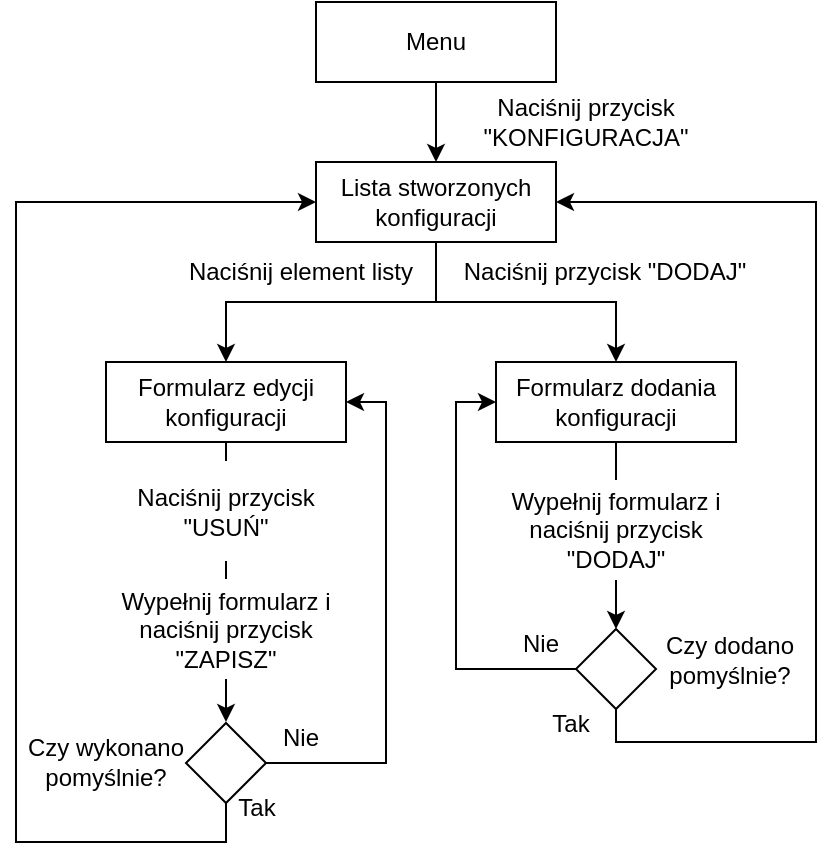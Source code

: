 <mxfile version="10.6.5" type="github"><diagram id="b1W1wAHLfKTwRaZnhKr5" name="Strona-1"><mxGraphModel dx="961" dy="493" grid="1" gridSize="10" guides="1" tooltips="1" connect="1" arrows="1" fold="1" page="1" pageScale="1" pageWidth="1169" pageHeight="827" math="0" shadow="0"><root><mxCell id="0"/><mxCell id="1" parent="0"/><mxCell id="nMWvvDd-lVf3QwP5pLxu-3" style="edgeStyle=orthogonalEdgeStyle;rounded=0;orthogonalLoop=1;jettySize=auto;html=1;entryX=0.5;entryY=0;entryDx=0;entryDy=0;" edge="1" parent="1" source="nMWvvDd-lVf3QwP5pLxu-1" target="nMWvvDd-lVf3QwP5pLxu-2"><mxGeometry relative="1" as="geometry"/></mxCell><mxCell id="nMWvvDd-lVf3QwP5pLxu-1" value="Menu" style="rounded=0;whiteSpace=wrap;html=1;" vertex="1" parent="1"><mxGeometry x="440" y="80" width="120" height="40" as="geometry"/></mxCell><mxCell id="nMWvvDd-lVf3QwP5pLxu-8" style="edgeStyle=orthogonalEdgeStyle;rounded=0;orthogonalLoop=1;jettySize=auto;html=1;entryX=0.5;entryY=0;entryDx=0;entryDy=0;" edge="1" parent="1" source="nMWvvDd-lVf3QwP5pLxu-2" target="nMWvvDd-lVf3QwP5pLxu-6"><mxGeometry relative="1" as="geometry"/></mxCell><mxCell id="nMWvvDd-lVf3QwP5pLxu-9" style="edgeStyle=orthogonalEdgeStyle;rounded=0;orthogonalLoop=1;jettySize=auto;html=1;entryX=0.5;entryY=0;entryDx=0;entryDy=0;" edge="1" parent="1" source="nMWvvDd-lVf3QwP5pLxu-2" target="nMWvvDd-lVf3QwP5pLxu-7"><mxGeometry relative="1" as="geometry"/></mxCell><mxCell id="nMWvvDd-lVf3QwP5pLxu-2" value="Lista stworzonych konfiguracji" style="rounded=0;whiteSpace=wrap;html=1;" vertex="1" parent="1"><mxGeometry x="440" y="160" width="120" height="40" as="geometry"/></mxCell><mxCell id="nMWvvDd-lVf3QwP5pLxu-4" value="Naciśnij przycisk &quot;KONFIGURACJA&quot;" style="text;html=1;strokeColor=none;fillColor=none;align=center;verticalAlign=middle;whiteSpace=wrap;rounded=0;" vertex="1" parent="1"><mxGeometry x="510" y="125" width="130" height="30" as="geometry"/></mxCell><mxCell id="nMWvvDd-lVf3QwP5pLxu-13" style="edgeStyle=orthogonalEdgeStyle;rounded=0;orthogonalLoop=1;jettySize=auto;html=1;entryX=0.5;entryY=0;entryDx=0;entryDy=0;" edge="1" parent="1" source="nMWvvDd-lVf3QwP5pLxu-6" target="nMWvvDd-lVf3QwP5pLxu-16"><mxGeometry relative="1" as="geometry"><mxPoint x="590" y="350" as="targetPoint"/></mxGeometry></mxCell><mxCell id="nMWvvDd-lVf3QwP5pLxu-6" value="Formularz dodania konfiguracji" style="rounded=0;whiteSpace=wrap;html=1;" vertex="1" parent="1"><mxGeometry x="530" y="260" width="120" height="40" as="geometry"/></mxCell><mxCell id="nMWvvDd-lVf3QwP5pLxu-24" style="edgeStyle=orthogonalEdgeStyle;rounded=0;orthogonalLoop=1;jettySize=auto;html=1;" edge="1" parent="1" source="nMWvvDd-lVf3QwP5pLxu-7"><mxGeometry relative="1" as="geometry"><mxPoint x="395" y="440" as="targetPoint"/><Array as="points"><mxPoint x="395" y="380"/><mxPoint x="395" y="380"/></Array></mxGeometry></mxCell><mxCell id="nMWvvDd-lVf3QwP5pLxu-7" value="Formularz edycji konfiguracji" style="rounded=0;whiteSpace=wrap;html=1;" vertex="1" parent="1"><mxGeometry x="335" y="260" width="120" height="40" as="geometry"/></mxCell><mxCell id="nMWvvDd-lVf3QwP5pLxu-10" value="Naciśnij przycisk &quot;DODAJ&quot;" style="text;html=1;strokeColor=none;fillColor=none;align=center;verticalAlign=middle;whiteSpace=wrap;rounded=0;" vertex="1" parent="1"><mxGeometry x="511.5" y="200" width="145" height="30" as="geometry"/></mxCell><mxCell id="nMWvvDd-lVf3QwP5pLxu-11" value="Naciśnij element listy" style="text;html=1;strokeColor=none;fillColor=none;align=center;verticalAlign=middle;whiteSpace=wrap;rounded=0;" vertex="1" parent="1"><mxGeometry x="370" y="200" width="125" height="30" as="geometry"/></mxCell><mxCell id="nMWvvDd-lVf3QwP5pLxu-15" value="&lt;span&gt;Wypełnij formularz i naciśnij przycisk &quot;DODAJ&quot;&lt;/span&gt;" style="text;html=1;align=center;verticalAlign=middle;whiteSpace=wrap;rounded=0;fillColor=#ffffff;" vertex="1" parent="1"><mxGeometry x="530" y="319" width="120" height="50" as="geometry"/></mxCell><mxCell id="nMWvvDd-lVf3QwP5pLxu-21" style="edgeStyle=orthogonalEdgeStyle;rounded=0;orthogonalLoop=1;jettySize=auto;html=1;" edge="1" parent="1" source="nMWvvDd-lVf3QwP5pLxu-16"><mxGeometry relative="1" as="geometry"><mxPoint x="530" y="280" as="targetPoint"/><Array as="points"><mxPoint x="510" y="413"/><mxPoint x="510" y="280"/></Array></mxGeometry></mxCell><mxCell id="nMWvvDd-lVf3QwP5pLxu-22" style="edgeStyle=orthogonalEdgeStyle;rounded=0;orthogonalLoop=1;jettySize=auto;html=1;entryX=1;entryY=0.5;entryDx=0;entryDy=0;" edge="1" parent="1" source="nMWvvDd-lVf3QwP5pLxu-16" target="nMWvvDd-lVf3QwP5pLxu-2"><mxGeometry relative="1" as="geometry"><Array as="points"><mxPoint x="590" y="450"/><mxPoint x="690" y="450"/><mxPoint x="690" y="180"/></Array></mxGeometry></mxCell><mxCell id="nMWvvDd-lVf3QwP5pLxu-16" value="" style="rhombus;whiteSpace=wrap;html=1;" vertex="1" parent="1"><mxGeometry x="570" y="393.5" width="40" height="40" as="geometry"/></mxCell><mxCell id="nMWvvDd-lVf3QwP5pLxu-18" value="Czy dodano pomyślnie?" style="text;html=1;strokeColor=none;fillColor=none;align=center;verticalAlign=middle;whiteSpace=wrap;rounded=0;" vertex="1" parent="1"><mxGeometry x="600" y="388" width="94" height="42" as="geometry"/></mxCell><mxCell id="nMWvvDd-lVf3QwP5pLxu-19" value="Nie" style="text;html=1;strokeColor=none;fillColor=none;align=center;verticalAlign=middle;whiteSpace=wrap;rounded=0;" vertex="1" parent="1"><mxGeometry x="530" y="388" width="45" height="25" as="geometry"/></mxCell><mxCell id="nMWvvDd-lVf3QwP5pLxu-20" value="Tak" style="text;html=1;strokeColor=none;fillColor=none;align=center;verticalAlign=middle;whiteSpace=wrap;rounded=0;" vertex="1" parent="1"><mxGeometry x="545" y="428" width="45" height="25" as="geometry"/></mxCell><mxCell id="nMWvvDd-lVf3QwP5pLxu-30" style="edgeStyle=orthogonalEdgeStyle;rounded=0;orthogonalLoop=1;jettySize=auto;html=1;entryX=0;entryY=0.5;entryDx=0;entryDy=0;" edge="1" parent="1" source="nMWvvDd-lVf3QwP5pLxu-23" target="nMWvvDd-lVf3QwP5pLxu-2"><mxGeometry relative="1" as="geometry"><Array as="points"><mxPoint x="395" y="500"/><mxPoint x="290" y="500"/><mxPoint x="290" y="180"/></Array></mxGeometry></mxCell><mxCell id="nMWvvDd-lVf3QwP5pLxu-32" style="edgeStyle=orthogonalEdgeStyle;rounded=0;orthogonalLoop=1;jettySize=auto;html=1;entryX=1;entryY=0.5;entryDx=0;entryDy=0;" edge="1" parent="1" source="nMWvvDd-lVf3QwP5pLxu-23" target="nMWvvDd-lVf3QwP5pLxu-7"><mxGeometry relative="1" as="geometry"><Array as="points"><mxPoint x="475" y="461"/><mxPoint x="475" y="280"/></Array></mxGeometry></mxCell><mxCell id="nMWvvDd-lVf3QwP5pLxu-23" value="" style="rhombus;whiteSpace=wrap;html=1;" vertex="1" parent="1"><mxGeometry x="375" y="440.5" width="40" height="40" as="geometry"/></mxCell><mxCell id="nMWvvDd-lVf3QwP5pLxu-27" value="&lt;span&gt;Wypełnij formularz i naciśnij przycisk &quot;ZAPISZ&quot;&lt;/span&gt;" style="text;html=1;align=center;verticalAlign=middle;whiteSpace=wrap;rounded=0;fillColor=#ffffff;" vertex="1" parent="1"><mxGeometry x="335" y="368.5" width="120" height="50" as="geometry"/></mxCell><mxCell id="nMWvvDd-lVf3QwP5pLxu-28" value="&lt;span&gt;Naciśnij przycisk &quot;USUŃ&quot;&lt;/span&gt;" style="text;html=1;align=center;verticalAlign=middle;whiteSpace=wrap;rounded=0;fillColor=#ffffff;" vertex="1" parent="1"><mxGeometry x="345" y="309.5" width="100" height="50" as="geometry"/></mxCell><mxCell id="nMWvvDd-lVf3QwP5pLxu-29" value="Czy wykonano pomyślnie?" style="text;html=1;strokeColor=none;fillColor=none;align=center;verticalAlign=middle;whiteSpace=wrap;rounded=0;" vertex="1" parent="1"><mxGeometry x="288" y="439" width="94" height="42" as="geometry"/></mxCell><mxCell id="nMWvvDd-lVf3QwP5pLxu-31" value="Tak" style="text;html=1;strokeColor=none;fillColor=none;align=center;verticalAlign=middle;whiteSpace=wrap;rounded=0;" vertex="1" parent="1"><mxGeometry x="387.5" y="470" width="45" height="25" as="geometry"/></mxCell><mxCell id="nMWvvDd-lVf3QwP5pLxu-33" value="Nie" style="text;html=1;strokeColor=none;fillColor=none;align=center;verticalAlign=middle;whiteSpace=wrap;rounded=0;" vertex="1" parent="1"><mxGeometry x="410" y="435" width="45" height="25" as="geometry"/></mxCell></root></mxGraphModel></diagram></mxfile>